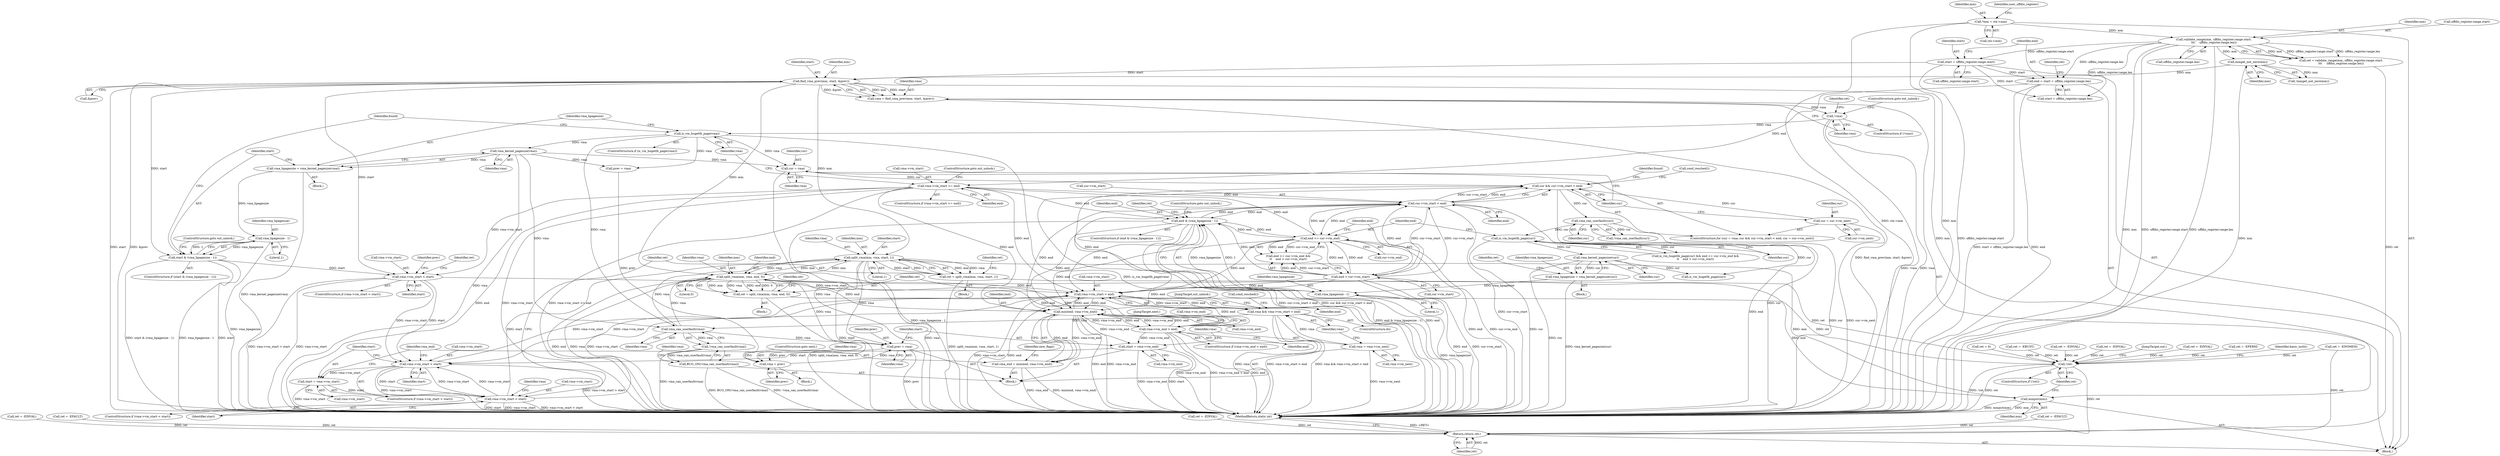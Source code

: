 digraph "0_linux_29ec90660d68bbdd69507c1c8b4e33aa299278b1@pointer" {
"1000515" [label="(Call,split_vma(mm, vma, start, 1))"];
"1000532" [label="(Call,split_vma(mm, vma, end, 0))"];
"1000251" [label="(Call,find_vma_prev(mm, start, &prev))"];
"1000241" [label="(Call,mmget_not_zero(mm))"];
"1000204" [label="(Call,validate_range(mm, uffdio_register.range.start,\n\t\t\t     uffdio_register.range.len))"];
"1000117" [label="(Call,*mm = ctx->mm)"];
"1000219" [label="(Call,start = uffdio_register.range.start)"];
"1000515" [label="(Call,split_vma(mm, vma, start, 1))"];
"1000431" [label="(Call,vma_can_userfault(vma))"];
"1000567" [label="(Call,vma && vma->vm_start < end)"];
"1000562" [label="(Call,vma = vma->vm_next)"];
"1000569" [label="(Call,vma->vm_start < end)"];
"1000415" [label="(Call,vma->vm_start < start)"];
"1000265" [label="(Call,vma->vm_start >= end)"];
"1000226" [label="(Call,end = start + uffdio_register.range.len)"];
"1000281" [label="(Call,start & (vma_hpagesize - 1))"];
"1000283" [label="(Call,vma_hpagesize - 1)"];
"1000276" [label="(Call,vma_hpagesize = vma_kernel_pagesize(vma))"];
"1000278" [label="(Call,vma_kernel_pagesize(vma))"];
"1000272" [label="(Call,is_vm_hugetlb_page(vma))"];
"1000257" [label="(Call,!vma)"];
"1000249" [label="(Call,vma = find_vma_prev(mm, start, &prev))"];
"1000507" [label="(Call,vma->vm_start < start)"];
"1000472" [label="(Call,vma->vm_start > start)"];
"1000557" [label="(Call,start = vma->vm_end)"];
"1000524" [label="(Call,vma->vm_end > end)"];
"1000484" [label="(Call,min(end, vma->vm_end))"];
"1000377" [label="(Call,end & (vma_hpagesize - 1))"];
"1000361" [label="(Call,end > cur->vm_start)"];
"1000356" [label="(Call,end <= cur->vm_end)"];
"1000299" [label="(Call,cur->vm_start < end)"];
"1000379" [label="(Call,vma_hpagesize - 1)"];
"1000368" [label="(Call,vma_hpagesize = vma_kernel_pagesize(cur))"];
"1000370" [label="(Call,vma_kernel_pagesize(cur))"];
"1000353" [label="(Call,is_vm_hugetlb_page(cur))"];
"1000335" [label="(Call,vma_can_userfault(cur))"];
"1000297" [label="(Call,cur && cur->vm_start < end)"];
"1000304" [label="(Call,cur = cur->vm_next)"];
"1000294" [label="(Call,cur = vma)"];
"1000477" [label="(Call,start = vma->vm_start)"];
"1000513" [label="(Call,ret = split_vma(mm, vma, start, 1))"];
"1000583" [label="(Call,!ret)"];
"1000601" [label="(Return,return ret;)"];
"1000482" [label="(Call,vma_end = min(end, vma->vm_end))"];
"1000554" [label="(Call,prev = vma)"];
"1000502" [label="(Call,vma = prev)"];
"1000580" [label="(Call,mmput(mm))"];
"1000430" [label="(Call,!vma_can_userfault(vma))"];
"1000429" [label="(Call,BUG_ON(!vma_can_userfault(vma)))"];
"1000530" [label="(Call,ret = split_vma(mm, vma, end, 0))"];
"1000242" [label="(Identifier,mm)"];
"1000564" [label="(Call,vma->vm_next)"];
"1000486" [label="(Call,vma->vm_end)"];
"1000220" [label="(Identifier,start)"];
"1000258" [label="(Identifier,vma)"];
"1000362" [label="(Identifier,end)"];
"1000257" [label="(Call,!vma)"];
"1000273" [label="(Identifier,vma)"];
"1000530" [label="(Call,ret = split_vma(mm, vma, end, 0))"];
"1000270" [label="(ControlStructure,goto out_unlock;)"];
"1000381" [label="(Literal,1)"];
"1000373" [label="(Identifier,ret)"];
"1000380" [label="(Identifier,vma_hpagesize)"];
"1000117" [label="(Call,*mm = ctx->mm)"];
"1000277" [label="(Identifier,vma_hpagesize)"];
"1000505" [label="(ControlStructure,goto next;)"];
"1000219" [label="(Call,start = uffdio_register.range.start)"];
"1000118" [label="(Identifier,mm)"];
"1000271" [label="(ControlStructure,if (is_vm_hugetlb_page(vma)))"];
"1000479" [label="(Call,vma->vm_start)"];
"1000211" [label="(Call,uffdio_register.range.len)"];
"1000511" [label="(Identifier,start)"];
"1000240" [label="(Call,!mmget_not_zero(mm))"];
"1000573" [label="(Identifier,end)"];
"1000265" [label="(Call,vma->vm_start >= end)"];
"1000304" [label="(Call,cur = cur->vm_next)"];
"1000514" [label="(Identifier,ret)"];
"1000228" [label="(Call,start + uffdio_register.range.len)"];
"1000241" [label="(Call,mmget_not_zero(mm))"];
"1000426" [label="(ControlStructure,do)"];
"1000115" [label="(Block,)"];
"1000533" [label="(Identifier,mm)"];
"1000306" [label="(Call,cur->vm_next)"];
"1000356" [label="(Call,end <= cur->vm_end)"];
"1000431" [label="(Call,vma_can_userfault(vma))"];
"1000484" [label="(Call,min(end, vma->vm_end))"];
"1000379" [label="(Call,vma_hpagesize - 1)"];
"1000352" [label="(Call,is_vm_hugetlb_page(cur) && end <= cur->vm_end &&\n\t\t    end > cur->vm_start)"];
"1000236" [label="(Identifier,ret)"];
"1000581" [label="(Identifier,mm)"];
"1000227" [label="(Identifier,end)"];
"1000568" [label="(Identifier,vma)"];
"1000512" [label="(Block,)"];
"1000503" [label="(Identifier,vma)"];
"1000473" [label="(Call,vma->vm_start)"];
"1000334" [label="(Call,!vma_can_userfault(cur))"];
"1000335" [label="(Call,vma_can_userfault(cur))"];
"1000603" [label="(MethodReturn,static int)"];
"1000252" [label="(Identifier,mm)"];
"1000513" [label="(Call,ret = split_vma(mm, vma, start, 1))"];
"1000256" [label="(ControlStructure,if (!vma))"];
"1000297" [label="(Call,cur && cur->vm_start < end)"];
"1000483" [label="(Identifier,vma_end)"];
"1000371" [label="(Identifier,cur)"];
"1000205" [label="(Identifier,mm)"];
"1000206" [label="(Call,uffdio_register.range.start)"];
"1000414" [label="(ControlStructure,if (vma->vm_start < start))"];
"1000251" [label="(Call,find_vma_prev(mm, start, &prev))"];
"1000432" [label="(Identifier,vma)"];
"1000596" [label="(Call,ret = -EFAULT)"];
"1000119" [label="(Call,ctx->mm)"];
"1000136" [label="(Identifier,user_uffdio_register)"];
"1000264" [label="(ControlStructure,if (vma->vm_start >= end))"];
"1000477" [label="(Call,start = vma->vm_start)"];
"1000557" [label="(Call,start = vma->vm_end)"];
"1000423" [label="(Call,ret = 0)"];
"1000428" [label="(Call,cond_resched())"];
"1000272" [label="(Call,is_vm_hugetlb_page(vma))"];
"1000383" [label="(Call,ret = -EBUSY)"];
"1000226" [label="(Call,end = start + uffdio_register.range.len)"];
"1000288" [label="(Identifier,found)"];
"1000260" [label="(Call,ret = -EINVAL)"];
"1000361" [label="(Call,end > cur->vm_start)"];
"1000558" [label="(Identifier,start)"];
"1000378" [label="(Identifier,end)"];
"1000310" [label="(Call,cond_resched())"];
"1000521" [label="(Identifier,ret)"];
"1000523" [label="(ControlStructure,if (vma->vm_end > end))"];
"1000296" [label="(Identifier,vma)"];
"1000285" [label="(Literal,1)"];
"1000279" [label="(Identifier,vma)"];
"1000482" [label="(Call,vma_end = min(end, vma->vm_end))"];
"1000250" [label="(Identifier,vma)"];
"1000370" [label="(Call,vma_kernel_pagesize(cur))"];
"1000437" [label="(Identifier,vma)"];
"1000490" [label="(Identifier,new_flags)"];
"1000427" [label="(Block,)"];
"1000281" [label="(Call,start & (vma_hpagesize - 1))"];
"1000602" [label="(Identifier,ret)"];
"1000294" [label="(Call,cur = vma)"];
"1000540" [label="(JumpTarget,next:)"];
"1000531" [label="(Identifier,ret)"];
"1000372" [label="(Call,ret = -EINVAL)"];
"1000517" [label="(Identifier,vma)"];
"1000249" [label="(Call,vma = find_vma_prev(mm, start, &prev))"];
"1000600" [label="(JumpTarget,out:)"];
"1000303" [label="(Identifier,end)"];
"1000155" [label="(Call,ret = -EINVAL)"];
"1000204" [label="(Call,validate_range(mm, uffdio_register.range.start,\n\t\t\t     uffdio_register.range.len))"];
"1000485" [label="(Identifier,end)"];
"1000529" [label="(Block,)"];
"1000535" [label="(Identifier,end)"];
"1000305" [label="(Identifier,cur)"];
"1000574" [label="(JumpTarget,out_unlock:)"];
"1000538" [label="(Identifier,ret)"];
"1000536" [label="(Literal,0)"];
"1000354" [label="(Identifier,cur)"];
"1000299" [label="(Call,cur->vm_start < end)"];
"1000376" [label="(ControlStructure,if (end & (vma_hpagesize - 1)))"];
"1000300" [label="(Call,cur->vm_start)"];
"1000554" [label="(Call,prev = vma)"];
"1000567" [label="(Call,vma && vma->vm_start < end)"];
"1000421" [label="(Identifier,prev)"];
"1000532" [label="(Call,split_vma(mm, vma, end, 0))"];
"1000476" [label="(Identifier,start)"];
"1000563" [label="(Identifier,vma)"];
"1000282" [label="(Identifier,start)"];
"1000269" [label="(Identifier,end)"];
"1000329" [label="(Call,ret = -EINVAL)"];
"1000253" [label="(Identifier,start)"];
"1000338" [label="(Call,ret = -EPERM)"];
"1000507" [label="(Call,vma->vm_start < start)"];
"1000525" [label="(Call,vma->vm_end)"];
"1000358" [label="(Call,cur->vm_end)"];
"1000283" [label="(Call,vma_hpagesize - 1)"];
"1000368" [label="(Call,vma_hpagesize = vma_kernel_pagesize(cur))"];
"1000274" [label="(Block,)"];
"1000280" [label="(ControlStructure,if (start & (vma_hpagesize - 1)))"];
"1000516" [label="(Identifier,mm)"];
"1000420" [label="(Call,prev = vma)"];
"1000524" [label="(Call,vma->vm_end > end)"];
"1000276" [label="(Call,vma_hpagesize = vma_kernel_pagesize(vma))"];
"1000336" [label="(Identifier,cur)"];
"1000601" [label="(Return,return ret;)"];
"1000259" [label="(ControlStructure,goto out_unlock;)"];
"1000403" [label="(Call,is_vm_hugetlb_page(cur))"];
"1000384" [label="(Identifier,ret)"];
"1000519" [label="(Literal,1)"];
"1000515" [label="(Call,split_vma(mm, vma, start, 1))"];
"1000569" [label="(Call,vma->vm_start < end)"];
"1000369" [label="(Identifier,vma_hpagesize)"];
"1000254" [label="(Call,&prev)"];
"1000582" [label="(ControlStructure,if (!ret))"];
"1000278" [label="(Call,vma_kernel_pagesize(vma))"];
"1000197" [label="(Call,ret = -EINVAL)"];
"1000382" [label="(ControlStructure,goto out_unlock;)"];
"1000562" [label="(Call,vma = vma->vm_next)"];
"1000559" [label="(Call,vma->vm_end)"];
"1000355" [label="(Call,end <= cur->vm_end &&\n\t\t    end > cur->vm_start)"];
"1000413" [label="(Identifier,found)"];
"1000526" [label="(Identifier,vma)"];
"1000221" [label="(Call,uffdio_register.range.start)"];
"1000570" [label="(Call,vma->vm_start)"];
"1000424" [label="(Identifier,ret)"];
"1000555" [label="(Identifier,prev)"];
"1000584" [label="(Identifier,ret)"];
"1000478" [label="(Identifier,start)"];
"1000416" [label="(Call,vma->vm_start)"];
"1000284" [label="(Identifier,vma_hpagesize)"];
"1000518" [label="(Identifier,start)"];
"1000295" [label="(Identifier,cur)"];
"1000502" [label="(Call,vma = prev)"];
"1000140" [label="(Call,ret = -EFAULT)"];
"1000286" [label="(ControlStructure,goto out_unlock;)"];
"1000504" [label="(Identifier,prev)"];
"1000471" [label="(ControlStructure,if (vma->vm_start > start))"];
"1000353" [label="(Call,is_vm_hugetlb_page(cur))"];
"1000589" [label="(Identifier,basic_ioctls)"];
"1000298" [label="(Identifier,cur)"];
"1000501" [label="(Block,)"];
"1000419" [label="(Identifier,start)"];
"1000266" [label="(Call,vma->vm_start)"];
"1000472" [label="(Call,vma->vm_start > start)"];
"1000508" [label="(Call,vma->vm_start)"];
"1000556" [label="(Identifier,vma)"];
"1000506" [label="(ControlStructure,if (vma->vm_start < start))"];
"1000377" [label="(Call,end & (vma_hpagesize - 1))"];
"1000293" [label="(ControlStructure,for (cur = vma; cur && cur->vm_start < end; cur = cur->vm_next))"];
"1000429" [label="(Call,BUG_ON(!vma_can_userfault(vma)))"];
"1000235" [label="(Call,ret = -ENOMEM)"];
"1000580" [label="(Call,mmput(mm))"];
"1000202" [label="(Call,ret = validate_range(mm, uffdio_register.range.start,\n\t\t\t     uffdio_register.range.len))"];
"1000528" [label="(Identifier,end)"];
"1000430" [label="(Call,!vma_can_userfault(vma))"];
"1000261" [label="(Identifier,ret)"];
"1000357" [label="(Identifier,end)"];
"1000415" [label="(Call,vma->vm_start < start)"];
"1000534" [label="(Identifier,vma)"];
"1000363" [label="(Call,cur->vm_start)"];
"1000583" [label="(Call,!ret)"];
"1000366" [label="(Block,)"];
"1000515" -> "1000513"  [label="AST: "];
"1000515" -> "1000519"  [label="CFG: "];
"1000516" -> "1000515"  [label="AST: "];
"1000517" -> "1000515"  [label="AST: "];
"1000518" -> "1000515"  [label="AST: "];
"1000519" -> "1000515"  [label="AST: "];
"1000513" -> "1000515"  [label="CFG: "];
"1000515" -> "1000603"  [label="DDG: start"];
"1000515" -> "1000603"  [label="DDG: vma"];
"1000515" -> "1000513"  [label="DDG: mm"];
"1000515" -> "1000513"  [label="DDG: vma"];
"1000515" -> "1000513"  [label="DDG: start"];
"1000515" -> "1000513"  [label="DDG: 1"];
"1000532" -> "1000515"  [label="DDG: mm"];
"1000251" -> "1000515"  [label="DDG: mm"];
"1000431" -> "1000515"  [label="DDG: vma"];
"1000507" -> "1000515"  [label="DDG: start"];
"1000515" -> "1000532"  [label="DDG: mm"];
"1000515" -> "1000532"  [label="DDG: vma"];
"1000515" -> "1000554"  [label="DDG: vma"];
"1000515" -> "1000580"  [label="DDG: mm"];
"1000532" -> "1000530"  [label="AST: "];
"1000532" -> "1000536"  [label="CFG: "];
"1000533" -> "1000532"  [label="AST: "];
"1000534" -> "1000532"  [label="AST: "];
"1000535" -> "1000532"  [label="AST: "];
"1000536" -> "1000532"  [label="AST: "];
"1000530" -> "1000532"  [label="CFG: "];
"1000532" -> "1000603"  [label="DDG: vma"];
"1000532" -> "1000603"  [label="DDG: end"];
"1000532" -> "1000484"  [label="DDG: end"];
"1000532" -> "1000530"  [label="DDG: mm"];
"1000532" -> "1000530"  [label="DDG: vma"];
"1000532" -> "1000530"  [label="DDG: end"];
"1000532" -> "1000530"  [label="DDG: 0"];
"1000251" -> "1000532"  [label="DDG: mm"];
"1000431" -> "1000532"  [label="DDG: vma"];
"1000524" -> "1000532"  [label="DDG: end"];
"1000532" -> "1000554"  [label="DDG: vma"];
"1000532" -> "1000569"  [label="DDG: end"];
"1000532" -> "1000580"  [label="DDG: mm"];
"1000251" -> "1000249"  [label="AST: "];
"1000251" -> "1000254"  [label="CFG: "];
"1000252" -> "1000251"  [label="AST: "];
"1000253" -> "1000251"  [label="AST: "];
"1000254" -> "1000251"  [label="AST: "];
"1000249" -> "1000251"  [label="CFG: "];
"1000251" -> "1000603"  [label="DDG: start"];
"1000251" -> "1000603"  [label="DDG: &prev"];
"1000251" -> "1000249"  [label="DDG: mm"];
"1000251" -> "1000249"  [label="DDG: start"];
"1000251" -> "1000249"  [label="DDG: &prev"];
"1000241" -> "1000251"  [label="DDG: mm"];
"1000219" -> "1000251"  [label="DDG: start"];
"1000251" -> "1000281"  [label="DDG: start"];
"1000251" -> "1000415"  [label="DDG: start"];
"1000251" -> "1000580"  [label="DDG: mm"];
"1000241" -> "1000240"  [label="AST: "];
"1000241" -> "1000242"  [label="CFG: "];
"1000242" -> "1000241"  [label="AST: "];
"1000240" -> "1000241"  [label="CFG: "];
"1000241" -> "1000603"  [label="DDG: mm"];
"1000241" -> "1000240"  [label="DDG: mm"];
"1000204" -> "1000241"  [label="DDG: mm"];
"1000204" -> "1000202"  [label="AST: "];
"1000204" -> "1000211"  [label="CFG: "];
"1000205" -> "1000204"  [label="AST: "];
"1000206" -> "1000204"  [label="AST: "];
"1000211" -> "1000204"  [label="AST: "];
"1000202" -> "1000204"  [label="CFG: "];
"1000204" -> "1000603"  [label="DDG: uffdio_register.range.start"];
"1000204" -> "1000603"  [label="DDG: uffdio_register.range.len"];
"1000204" -> "1000603"  [label="DDG: mm"];
"1000204" -> "1000202"  [label="DDG: mm"];
"1000204" -> "1000202"  [label="DDG: uffdio_register.range.start"];
"1000204" -> "1000202"  [label="DDG: uffdio_register.range.len"];
"1000117" -> "1000204"  [label="DDG: mm"];
"1000204" -> "1000219"  [label="DDG: uffdio_register.range.start"];
"1000204" -> "1000226"  [label="DDG: uffdio_register.range.len"];
"1000204" -> "1000228"  [label="DDG: uffdio_register.range.len"];
"1000117" -> "1000115"  [label="AST: "];
"1000117" -> "1000119"  [label="CFG: "];
"1000118" -> "1000117"  [label="AST: "];
"1000119" -> "1000117"  [label="AST: "];
"1000136" -> "1000117"  [label="CFG: "];
"1000117" -> "1000603"  [label="DDG: mm"];
"1000117" -> "1000603"  [label="DDG: ctx->mm"];
"1000219" -> "1000115"  [label="AST: "];
"1000219" -> "1000221"  [label="CFG: "];
"1000220" -> "1000219"  [label="AST: "];
"1000221" -> "1000219"  [label="AST: "];
"1000227" -> "1000219"  [label="CFG: "];
"1000219" -> "1000603"  [label="DDG: uffdio_register.range.start"];
"1000219" -> "1000226"  [label="DDG: start"];
"1000219" -> "1000228"  [label="DDG: start"];
"1000431" -> "1000430"  [label="AST: "];
"1000431" -> "1000432"  [label="CFG: "];
"1000432" -> "1000431"  [label="AST: "];
"1000430" -> "1000431"  [label="CFG: "];
"1000431" -> "1000430"  [label="DDG: vma"];
"1000567" -> "1000431"  [label="DDG: vma"];
"1000272" -> "1000431"  [label="DDG: vma"];
"1000278" -> "1000431"  [label="DDG: vma"];
"1000431" -> "1000554"  [label="DDG: vma"];
"1000567" -> "1000426"  [label="AST: "];
"1000567" -> "1000568"  [label="CFG: "];
"1000567" -> "1000569"  [label="CFG: "];
"1000568" -> "1000567"  [label="AST: "];
"1000569" -> "1000567"  [label="AST: "];
"1000428" -> "1000567"  [label="CFG: "];
"1000574" -> "1000567"  [label="CFG: "];
"1000567" -> "1000603"  [label="DDG: vma"];
"1000567" -> "1000603"  [label="DDG: vma->vm_start < end"];
"1000567" -> "1000603"  [label="DDG: vma && vma->vm_start < end"];
"1000562" -> "1000567"  [label="DDG: vma"];
"1000569" -> "1000567"  [label="DDG: vma->vm_start"];
"1000569" -> "1000567"  [label="DDG: end"];
"1000562" -> "1000427"  [label="AST: "];
"1000562" -> "1000564"  [label="CFG: "];
"1000563" -> "1000562"  [label="AST: "];
"1000564" -> "1000562"  [label="AST: "];
"1000568" -> "1000562"  [label="CFG: "];
"1000562" -> "1000603"  [label="DDG: vma->vm_next"];
"1000569" -> "1000573"  [label="CFG: "];
"1000570" -> "1000569"  [label="AST: "];
"1000573" -> "1000569"  [label="AST: "];
"1000569" -> "1000603"  [label="DDG: vma->vm_start"];
"1000569" -> "1000603"  [label="DDG: end"];
"1000569" -> "1000472"  [label="DDG: vma->vm_start"];
"1000569" -> "1000484"  [label="DDG: end"];
"1000415" -> "1000569"  [label="DDG: vma->vm_start"];
"1000507" -> "1000569"  [label="DDG: vma->vm_start"];
"1000472" -> "1000569"  [label="DDG: vma->vm_start"];
"1000265" -> "1000569"  [label="DDG: end"];
"1000377" -> "1000569"  [label="DDG: end"];
"1000361" -> "1000569"  [label="DDG: end"];
"1000484" -> "1000569"  [label="DDG: end"];
"1000299" -> "1000569"  [label="DDG: end"];
"1000356" -> "1000569"  [label="DDG: end"];
"1000524" -> "1000569"  [label="DDG: end"];
"1000415" -> "1000414"  [label="AST: "];
"1000415" -> "1000419"  [label="CFG: "];
"1000416" -> "1000415"  [label="AST: "];
"1000419" -> "1000415"  [label="AST: "];
"1000421" -> "1000415"  [label="CFG: "];
"1000424" -> "1000415"  [label="CFG: "];
"1000415" -> "1000603"  [label="DDG: vma->vm_start"];
"1000415" -> "1000603"  [label="DDG: vma->vm_start < start"];
"1000265" -> "1000415"  [label="DDG: vma->vm_start"];
"1000281" -> "1000415"  [label="DDG: start"];
"1000415" -> "1000472"  [label="DDG: vma->vm_start"];
"1000415" -> "1000472"  [label="DDG: start"];
"1000265" -> "1000264"  [label="AST: "];
"1000265" -> "1000269"  [label="CFG: "];
"1000266" -> "1000265"  [label="AST: "];
"1000269" -> "1000265"  [label="AST: "];
"1000270" -> "1000265"  [label="CFG: "];
"1000273" -> "1000265"  [label="CFG: "];
"1000265" -> "1000603"  [label="DDG: vma->vm_start >= end"];
"1000265" -> "1000603"  [label="DDG: end"];
"1000265" -> "1000603"  [label="DDG: vma->vm_start"];
"1000226" -> "1000265"  [label="DDG: end"];
"1000265" -> "1000299"  [label="DDG: end"];
"1000265" -> "1000356"  [label="DDG: end"];
"1000265" -> "1000377"  [label="DDG: end"];
"1000265" -> "1000484"  [label="DDG: end"];
"1000226" -> "1000115"  [label="AST: "];
"1000226" -> "1000228"  [label="CFG: "];
"1000227" -> "1000226"  [label="AST: "];
"1000228" -> "1000226"  [label="AST: "];
"1000236" -> "1000226"  [label="CFG: "];
"1000226" -> "1000603"  [label="DDG: end"];
"1000226" -> "1000603"  [label="DDG: start + uffdio_register.range.len"];
"1000281" -> "1000280"  [label="AST: "];
"1000281" -> "1000283"  [label="CFG: "];
"1000282" -> "1000281"  [label="AST: "];
"1000283" -> "1000281"  [label="AST: "];
"1000286" -> "1000281"  [label="CFG: "];
"1000288" -> "1000281"  [label="CFG: "];
"1000281" -> "1000603"  [label="DDG: start"];
"1000281" -> "1000603"  [label="DDG: start & (vma_hpagesize - 1)"];
"1000281" -> "1000603"  [label="DDG: vma_hpagesize - 1"];
"1000283" -> "1000281"  [label="DDG: vma_hpagesize"];
"1000283" -> "1000281"  [label="DDG: 1"];
"1000283" -> "1000285"  [label="CFG: "];
"1000284" -> "1000283"  [label="AST: "];
"1000285" -> "1000283"  [label="AST: "];
"1000283" -> "1000603"  [label="DDG: vma_hpagesize"];
"1000276" -> "1000283"  [label="DDG: vma_hpagesize"];
"1000276" -> "1000274"  [label="AST: "];
"1000276" -> "1000278"  [label="CFG: "];
"1000277" -> "1000276"  [label="AST: "];
"1000278" -> "1000276"  [label="AST: "];
"1000282" -> "1000276"  [label="CFG: "];
"1000276" -> "1000603"  [label="DDG: vma_kernel_pagesize(vma)"];
"1000278" -> "1000276"  [label="DDG: vma"];
"1000278" -> "1000279"  [label="CFG: "];
"1000279" -> "1000278"  [label="AST: "];
"1000278" -> "1000603"  [label="DDG: vma"];
"1000272" -> "1000278"  [label="DDG: vma"];
"1000278" -> "1000294"  [label="DDG: vma"];
"1000278" -> "1000420"  [label="DDG: vma"];
"1000272" -> "1000271"  [label="AST: "];
"1000272" -> "1000273"  [label="CFG: "];
"1000273" -> "1000272"  [label="AST: "];
"1000277" -> "1000272"  [label="CFG: "];
"1000288" -> "1000272"  [label="CFG: "];
"1000272" -> "1000603"  [label="DDG: is_vm_hugetlb_page(vma)"];
"1000257" -> "1000272"  [label="DDG: vma"];
"1000272" -> "1000294"  [label="DDG: vma"];
"1000272" -> "1000420"  [label="DDG: vma"];
"1000257" -> "1000256"  [label="AST: "];
"1000257" -> "1000258"  [label="CFG: "];
"1000258" -> "1000257"  [label="AST: "];
"1000259" -> "1000257"  [label="CFG: "];
"1000261" -> "1000257"  [label="CFG: "];
"1000257" -> "1000603"  [label="DDG: vma"];
"1000257" -> "1000603"  [label="DDG: !vma"];
"1000249" -> "1000257"  [label="DDG: vma"];
"1000249" -> "1000115"  [label="AST: "];
"1000250" -> "1000249"  [label="AST: "];
"1000258" -> "1000249"  [label="CFG: "];
"1000249" -> "1000603"  [label="DDG: find_vma_prev(mm, start, &prev)"];
"1000507" -> "1000506"  [label="AST: "];
"1000507" -> "1000511"  [label="CFG: "];
"1000508" -> "1000507"  [label="AST: "];
"1000511" -> "1000507"  [label="AST: "];
"1000514" -> "1000507"  [label="CFG: "];
"1000526" -> "1000507"  [label="CFG: "];
"1000507" -> "1000603"  [label="DDG: vma->vm_start < start"];
"1000507" -> "1000603"  [label="DDG: start"];
"1000507" -> "1000603"  [label="DDG: vma->vm_start"];
"1000507" -> "1000472"  [label="DDG: vma->vm_start"];
"1000472" -> "1000507"  [label="DDG: vma->vm_start"];
"1000472" -> "1000507"  [label="DDG: start"];
"1000477" -> "1000507"  [label="DDG: start"];
"1000472" -> "1000471"  [label="AST: "];
"1000472" -> "1000476"  [label="CFG: "];
"1000473" -> "1000472"  [label="AST: "];
"1000476" -> "1000472"  [label="AST: "];
"1000478" -> "1000472"  [label="CFG: "];
"1000483" -> "1000472"  [label="CFG: "];
"1000472" -> "1000603"  [label="DDG: vma->vm_start > start"];
"1000472" -> "1000603"  [label="DDG: vma->vm_start"];
"1000557" -> "1000472"  [label="DDG: start"];
"1000472" -> "1000477"  [label="DDG: vma->vm_start"];
"1000557" -> "1000427"  [label="AST: "];
"1000557" -> "1000559"  [label="CFG: "];
"1000558" -> "1000557"  [label="AST: "];
"1000559" -> "1000557"  [label="AST: "];
"1000563" -> "1000557"  [label="CFG: "];
"1000557" -> "1000603"  [label="DDG: start"];
"1000557" -> "1000603"  [label="DDG: vma->vm_end"];
"1000524" -> "1000557"  [label="DDG: vma->vm_end"];
"1000484" -> "1000557"  [label="DDG: vma->vm_end"];
"1000524" -> "1000523"  [label="AST: "];
"1000524" -> "1000528"  [label="CFG: "];
"1000525" -> "1000524"  [label="AST: "];
"1000528" -> "1000524"  [label="AST: "];
"1000531" -> "1000524"  [label="CFG: "];
"1000540" -> "1000524"  [label="CFG: "];
"1000524" -> "1000603"  [label="DDG: vma->vm_end"];
"1000524" -> "1000603"  [label="DDG: vma->vm_end > end"];
"1000524" -> "1000603"  [label="DDG: end"];
"1000524" -> "1000484"  [label="DDG: end"];
"1000524" -> "1000484"  [label="DDG: vma->vm_end"];
"1000484" -> "1000524"  [label="DDG: vma->vm_end"];
"1000484" -> "1000524"  [label="DDG: end"];
"1000484" -> "1000482"  [label="AST: "];
"1000484" -> "1000486"  [label="CFG: "];
"1000485" -> "1000484"  [label="AST: "];
"1000486" -> "1000484"  [label="AST: "];
"1000482" -> "1000484"  [label="CFG: "];
"1000484" -> "1000603"  [label="DDG: vma->vm_end"];
"1000484" -> "1000603"  [label="DDG: end"];
"1000484" -> "1000482"  [label="DDG: end"];
"1000484" -> "1000482"  [label="DDG: vma->vm_end"];
"1000377" -> "1000484"  [label="DDG: end"];
"1000361" -> "1000484"  [label="DDG: end"];
"1000299" -> "1000484"  [label="DDG: end"];
"1000356" -> "1000484"  [label="DDG: end"];
"1000377" -> "1000376"  [label="AST: "];
"1000377" -> "1000379"  [label="CFG: "];
"1000378" -> "1000377"  [label="AST: "];
"1000379" -> "1000377"  [label="AST: "];
"1000382" -> "1000377"  [label="CFG: "];
"1000384" -> "1000377"  [label="CFG: "];
"1000377" -> "1000603"  [label="DDG: end & (vma_hpagesize - 1)"];
"1000377" -> "1000603"  [label="DDG: vma_hpagesize - 1"];
"1000377" -> "1000603"  [label="DDG: end"];
"1000377" -> "1000299"  [label="DDG: end"];
"1000377" -> "1000356"  [label="DDG: end"];
"1000361" -> "1000377"  [label="DDG: end"];
"1000299" -> "1000377"  [label="DDG: end"];
"1000356" -> "1000377"  [label="DDG: end"];
"1000379" -> "1000377"  [label="DDG: vma_hpagesize"];
"1000379" -> "1000377"  [label="DDG: 1"];
"1000361" -> "1000355"  [label="AST: "];
"1000361" -> "1000363"  [label="CFG: "];
"1000362" -> "1000361"  [label="AST: "];
"1000363" -> "1000361"  [label="AST: "];
"1000355" -> "1000361"  [label="CFG: "];
"1000361" -> "1000603"  [label="DDG: end"];
"1000361" -> "1000603"  [label="DDG: cur->vm_start"];
"1000361" -> "1000299"  [label="DDG: cur->vm_start"];
"1000361" -> "1000299"  [label="DDG: end"];
"1000361" -> "1000356"  [label="DDG: end"];
"1000361" -> "1000355"  [label="DDG: end"];
"1000361" -> "1000355"  [label="DDG: cur->vm_start"];
"1000356" -> "1000361"  [label="DDG: end"];
"1000299" -> "1000361"  [label="DDG: cur->vm_start"];
"1000356" -> "1000355"  [label="AST: "];
"1000356" -> "1000358"  [label="CFG: "];
"1000357" -> "1000356"  [label="AST: "];
"1000358" -> "1000356"  [label="AST: "];
"1000362" -> "1000356"  [label="CFG: "];
"1000355" -> "1000356"  [label="CFG: "];
"1000356" -> "1000603"  [label="DDG: end"];
"1000356" -> "1000603"  [label="DDG: cur->vm_end"];
"1000356" -> "1000299"  [label="DDG: end"];
"1000356" -> "1000355"  [label="DDG: end"];
"1000356" -> "1000355"  [label="DDG: cur->vm_end"];
"1000299" -> "1000356"  [label="DDG: end"];
"1000299" -> "1000297"  [label="AST: "];
"1000299" -> "1000303"  [label="CFG: "];
"1000300" -> "1000299"  [label="AST: "];
"1000303" -> "1000299"  [label="AST: "];
"1000297" -> "1000299"  [label="CFG: "];
"1000299" -> "1000603"  [label="DDG: end"];
"1000299" -> "1000603"  [label="DDG: cur->vm_start"];
"1000299" -> "1000297"  [label="DDG: cur->vm_start"];
"1000299" -> "1000297"  [label="DDG: end"];
"1000379" -> "1000381"  [label="CFG: "];
"1000380" -> "1000379"  [label="AST: "];
"1000381" -> "1000379"  [label="AST: "];
"1000379" -> "1000603"  [label="DDG: vma_hpagesize"];
"1000368" -> "1000379"  [label="DDG: vma_hpagesize"];
"1000368" -> "1000366"  [label="AST: "];
"1000368" -> "1000370"  [label="CFG: "];
"1000369" -> "1000368"  [label="AST: "];
"1000370" -> "1000368"  [label="AST: "];
"1000373" -> "1000368"  [label="CFG: "];
"1000368" -> "1000603"  [label="DDG: vma_kernel_pagesize(cur)"];
"1000370" -> "1000368"  [label="DDG: cur"];
"1000370" -> "1000371"  [label="CFG: "];
"1000371" -> "1000370"  [label="AST: "];
"1000370" -> "1000603"  [label="DDG: cur"];
"1000353" -> "1000370"  [label="DDG: cur"];
"1000370" -> "1000403"  [label="DDG: cur"];
"1000353" -> "1000352"  [label="AST: "];
"1000353" -> "1000354"  [label="CFG: "];
"1000354" -> "1000353"  [label="AST: "];
"1000357" -> "1000353"  [label="CFG: "];
"1000352" -> "1000353"  [label="CFG: "];
"1000353" -> "1000603"  [label="DDG: cur"];
"1000353" -> "1000352"  [label="DDG: cur"];
"1000335" -> "1000353"  [label="DDG: cur"];
"1000353" -> "1000403"  [label="DDG: cur"];
"1000335" -> "1000334"  [label="AST: "];
"1000335" -> "1000336"  [label="CFG: "];
"1000336" -> "1000335"  [label="AST: "];
"1000334" -> "1000335"  [label="CFG: "];
"1000335" -> "1000603"  [label="DDG: cur"];
"1000335" -> "1000334"  [label="DDG: cur"];
"1000297" -> "1000335"  [label="DDG: cur"];
"1000297" -> "1000293"  [label="AST: "];
"1000297" -> "1000298"  [label="CFG: "];
"1000298" -> "1000297"  [label="AST: "];
"1000310" -> "1000297"  [label="CFG: "];
"1000413" -> "1000297"  [label="CFG: "];
"1000297" -> "1000603"  [label="DDG: cur"];
"1000297" -> "1000603"  [label="DDG: cur->vm_start < end"];
"1000297" -> "1000603"  [label="DDG: cur && cur->vm_start < end"];
"1000304" -> "1000297"  [label="DDG: cur"];
"1000294" -> "1000297"  [label="DDG: cur"];
"1000304" -> "1000293"  [label="AST: "];
"1000304" -> "1000306"  [label="CFG: "];
"1000305" -> "1000304"  [label="AST: "];
"1000306" -> "1000304"  [label="AST: "];
"1000298" -> "1000304"  [label="CFG: "];
"1000304" -> "1000603"  [label="DDG: cur->vm_next"];
"1000294" -> "1000293"  [label="AST: "];
"1000294" -> "1000296"  [label="CFG: "];
"1000295" -> "1000294"  [label="AST: "];
"1000296" -> "1000294"  [label="AST: "];
"1000298" -> "1000294"  [label="CFG: "];
"1000294" -> "1000603"  [label="DDG: vma"];
"1000477" -> "1000471"  [label="AST: "];
"1000477" -> "1000479"  [label="CFG: "];
"1000478" -> "1000477"  [label="AST: "];
"1000479" -> "1000477"  [label="AST: "];
"1000483" -> "1000477"  [label="CFG: "];
"1000477" -> "1000603"  [label="DDG: vma->vm_start"];
"1000513" -> "1000512"  [label="AST: "];
"1000514" -> "1000513"  [label="AST: "];
"1000521" -> "1000513"  [label="CFG: "];
"1000513" -> "1000603"  [label="DDG: split_vma(mm, vma, start, 1)"];
"1000513" -> "1000583"  [label="DDG: ret"];
"1000583" -> "1000582"  [label="AST: "];
"1000583" -> "1000584"  [label="CFG: "];
"1000584" -> "1000583"  [label="AST: "];
"1000589" -> "1000583"  [label="CFG: "];
"1000600" -> "1000583"  [label="CFG: "];
"1000583" -> "1000603"  [label="DDG: !ret"];
"1000583" -> "1000603"  [label="DDG: ret"];
"1000338" -> "1000583"  [label="DDG: ret"];
"1000235" -> "1000583"  [label="DDG: ret"];
"1000383" -> "1000583"  [label="DDG: ret"];
"1000530" -> "1000583"  [label="DDG: ret"];
"1000372" -> "1000583"  [label="DDG: ret"];
"1000423" -> "1000583"  [label="DDG: ret"];
"1000329" -> "1000583"  [label="DDG: ret"];
"1000260" -> "1000583"  [label="DDG: ret"];
"1000583" -> "1000601"  [label="DDG: ret"];
"1000601" -> "1000115"  [label="AST: "];
"1000601" -> "1000602"  [label="CFG: "];
"1000602" -> "1000601"  [label="AST: "];
"1000603" -> "1000601"  [label="CFG: "];
"1000601" -> "1000603"  [label="DDG: <RET>"];
"1000602" -> "1000601"  [label="DDG: ret"];
"1000235" -> "1000601"  [label="DDG: ret"];
"1000596" -> "1000601"  [label="DDG: ret"];
"1000140" -> "1000601"  [label="DDG: ret"];
"1000202" -> "1000601"  [label="DDG: ret"];
"1000155" -> "1000601"  [label="DDG: ret"];
"1000197" -> "1000601"  [label="DDG: ret"];
"1000482" -> "1000427"  [label="AST: "];
"1000483" -> "1000482"  [label="AST: "];
"1000490" -> "1000482"  [label="CFG: "];
"1000482" -> "1000603"  [label="DDG: vma_end"];
"1000482" -> "1000603"  [label="DDG: min(end, vma->vm_end)"];
"1000554" -> "1000427"  [label="AST: "];
"1000554" -> "1000556"  [label="CFG: "];
"1000555" -> "1000554"  [label="AST: "];
"1000556" -> "1000554"  [label="AST: "];
"1000558" -> "1000554"  [label="CFG: "];
"1000554" -> "1000603"  [label="DDG: prev"];
"1000554" -> "1000502"  [label="DDG: prev"];
"1000502" -> "1000554"  [label="DDG: vma"];
"1000502" -> "1000501"  [label="AST: "];
"1000502" -> "1000504"  [label="CFG: "];
"1000503" -> "1000502"  [label="AST: "];
"1000504" -> "1000502"  [label="AST: "];
"1000505" -> "1000502"  [label="CFG: "];
"1000420" -> "1000502"  [label="DDG: prev"];
"1000580" -> "1000115"  [label="AST: "];
"1000580" -> "1000581"  [label="CFG: "];
"1000581" -> "1000580"  [label="AST: "];
"1000584" -> "1000580"  [label="CFG: "];
"1000580" -> "1000603"  [label="DDG: mmput(mm)"];
"1000580" -> "1000603"  [label="DDG: mm"];
"1000430" -> "1000429"  [label="AST: "];
"1000429" -> "1000430"  [label="CFG: "];
"1000430" -> "1000603"  [label="DDG: vma_can_userfault(vma)"];
"1000430" -> "1000429"  [label="DDG: vma_can_userfault(vma)"];
"1000429" -> "1000427"  [label="AST: "];
"1000437" -> "1000429"  [label="CFG: "];
"1000429" -> "1000603"  [label="DDG: !vma_can_userfault(vma)"];
"1000429" -> "1000603"  [label="DDG: BUG_ON(!vma_can_userfault(vma))"];
"1000530" -> "1000529"  [label="AST: "];
"1000531" -> "1000530"  [label="AST: "];
"1000538" -> "1000530"  [label="CFG: "];
"1000530" -> "1000603"  [label="DDG: split_vma(mm, vma, end, 0)"];
}
